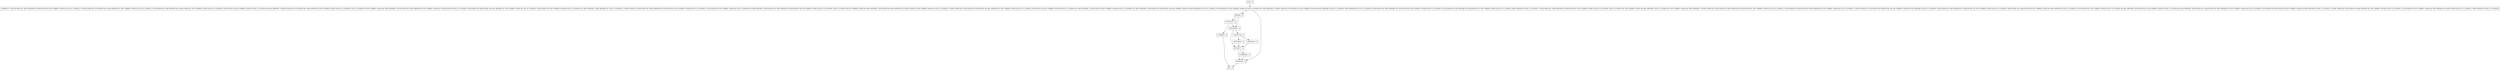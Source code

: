 digraph updateCounter {
node [shape=record];
1456566139 [label="1456566139 - []"];
1857208967 [label="1857208967 - []"];
5044092 [label="5044092 - []"];
856356741 [label="856356741 - []"];
913304177 [label="913304177 - []"];
719569884 [label="719569884 - []"];
entry [label="entry - []"];
exit [label="exit - []"];
1320267738 [label="1320267738 - []"];
358466820 [label="358466820 - []"];
1083998175 [label="1083998175 - [(DUPLICATES && !MAX_MEMORY && SEQUENTIAL && ENV_SHARED_CACHE && ENV_IS_LOCKING), (!CACHE_MODE && !DUPLICATES && !MAX_MEMORY && !ENV_SHARED_CACHE && ENV_IS_LOCKING), (!DUPLICATES && !MAX_MEMORY && CACHE_MODE && !ENV_SHARED_CACHE && ENV_IS_LOCKING), (DUPLICATES && ENV_SHARED_CACHE && ENV_IS_LOCKING && MAX_MEMORY), (!CACHE_MODE && !DUPLICATES && !MAX_MEMORY && ENV_SHARED_CACHE && ENV_IS_LOCKING), (ENV_IS_LOCKING && ENV_SHARED_CACHE && !MAX_MEMORY), (!DUPLICATES && !MAX_MEMORY && ENV_SHARED_CACHE && CACHE_MODE && ENV_IS_LOCKING), (DUPLICATES && SEQUENTIAL && MAX_MEMORY && !ENV_SHARED_CACHE && ENV_IS_LOCKING), (!DUPLICATES && !ENV_SHARED_CACHE && ENV_IS_LOCKING && !MAX_MEMORY), (!MAX_MEMORY && !ENV_IS_LOCKING), (!CACHE_MODE && !DUPLICATES && !MAX_MEMORY && SEQUENTIAL && ENV_SHARED_CACHE && ENV_IS_LOCKING), (!DUPLICATES && ENV_SHARED_CACHE && ENV_IS_LOCKING && MAX_MEMORY), (!DUPLICATES && !MAX_MEMORY && SEQUENTIAL && ENV_SHARED_CACHE && ENV_IS_LOCKING), (ENV_IS_LOCKING && ENV_SHARED_CACHE && MAX_MEMORY), (!DUPLICATES && MAX_MEMORY && CACHE_MODE && !ENV_SHARED_CACHE && ENV_IS_LOCKING), (!CACHE_MODE && !DUPLICATES && SEQUENTIAL && MAX_MEMORY && !ENV_SHARED_CACHE && ENV_IS_LOCKING), (DUPLICATES && ENV_SHARED_CACHE && ENV_IS_LOCKING && !MAX_MEMORY), (!DUPLICATES && ENV_SHARED_CACHE && ENV_IS_LOCKING && !MAX_MEMORY), (!DUPLICATES && SEQUENTIAL && ENV_SHARED_CACHE && MAX_MEMORY && ENV_IS_LOCKING), (DUPLICATES && !ENV_SHARED_CACHE && ENV_IS_LOCKING && !MAX_MEMORY), (!CACHE_MODE && !DUPLICATES && ENV_SHARED_CACHE && MAX_MEMORY && ENV_IS_LOCKING), (MAX_MEMORY && !ENV_IS_LOCKING), (DUPLICATES && !MAX_MEMORY && !SEQUENTIAL && ENV_SHARED_CACHE && ENV_IS_LOCKING), (DUPLICATES && !MAX_MEMORY && SEQUENTIAL && !ENV_SHARED_CACHE && ENV_IS_LOCKING), (MAX_MEMORY && ENV_IS_LOCKING), (!DUPLICATES && !MAX_MEMORY && SEQUENTIAL && !ENV_SHARED_CACHE && ENV_IS_LOCKING), (ENV_IS_LOCKING && !ENV_SHARED_CACHE && MAX_MEMORY), (ENV_IS_LOCKING && !ENV_SHARED_CACHE && !MAX_MEMORY), (!CACHE_MODE && !DUPLICATES && !MAX_MEMORY && SEQUENTIAL && !ENV_SHARED_CACHE && ENV_IS_LOCKING), (!DUPLICATES && SEQUENTIAL && MAX_MEMORY && !ENV_SHARED_CACHE && ENV_IS_LOCKING), (!CACHE_MODE && !DUPLICATES && SEQUENTIAL && ENV_SHARED_CACHE && MAX_MEMORY && ENV_IS_LOCKING), (DUPLICATES && !MAX_MEMORY && !SEQUENTIAL && !ENV_SHARED_CACHE && ENV_IS_LOCKING), (DUPLICATES && !SEQUENTIAL && ENV_SHARED_CACHE && MAX_MEMORY && ENV_IS_LOCKING), (!DUPLICATES && !ENV_SHARED_CACHE && ENV_IS_LOCKING && MAX_MEMORY), (DUPLICATES && !ENV_SHARED_CACHE && ENV_IS_LOCKING && MAX_MEMORY), (DUPLICATES && !SEQUENTIAL && MAX_MEMORY && !ENV_SHARED_CACHE && ENV_IS_LOCKING), (DUPLICATES && SEQUENTIAL && ENV_SHARED_CACHE && MAX_MEMORY && ENV_IS_LOCKING), (!CACHE_MODE && !DUPLICATES && MAX_MEMORY && !ENV_SHARED_CACHE && ENV_IS_LOCKING), (!DUPLICATES && ENV_SHARED_CACHE && MAX_MEMORY && CACHE_MODE && ENV_IS_LOCKING), (!MAX_MEMORY && ENV_IS_LOCKING)]"];
1307785737 [label="1307785737 - []"];
1645784519 [label="1645784519 - []"];
entry;
exit;
1456566139 -> 913304177;
1857208967 -> 1320267738;
1857208967 -> 913304177;
5044092 -> 1857208967;
5044092 -> 1307785737;
856356741 -> exit;
913304177 -> 358466820;
913304177 -> 856356741;
719569884 -> exit;
entry -> 1083998175;
1320267738 -> 1456566139;
1320267738 -> 1645784519;
358466820 -> 856356741;
1083998175 -> 5044092;
1083998175 -> 856356741;
1307785737 -> 1857208967;
1307785737 -> 719569884;
1645784519 -> 913304177;
}
